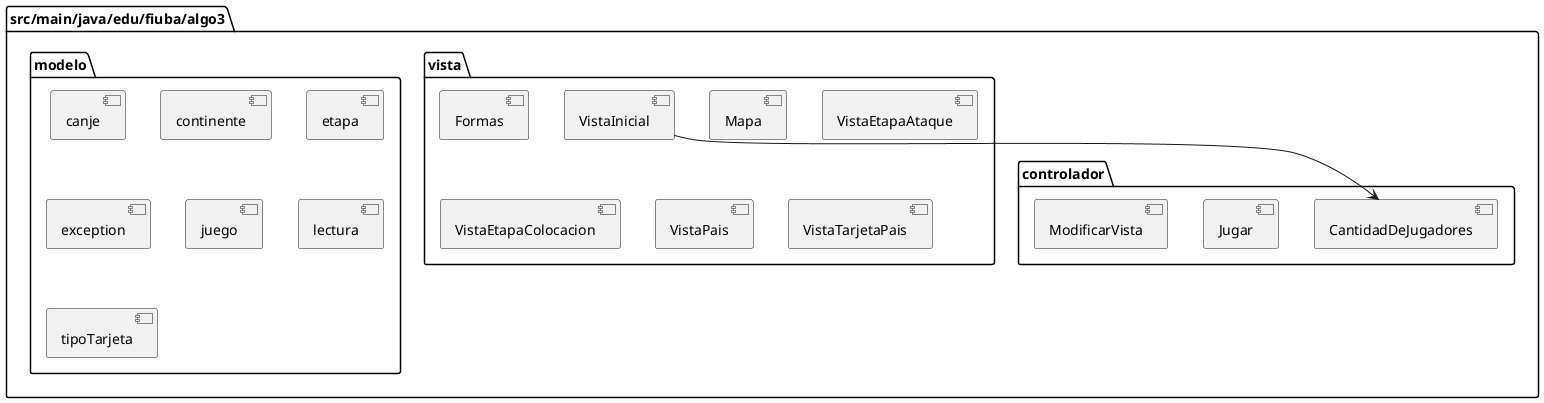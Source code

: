 @startuml DiagramaPaquete


package "src/main/java/edu/fiuba/algo3" as jv{
  package "vista" as vista {
    [Formas]
    [Mapa]
    [VistaEtapaAtaque]
    [VistaEtapaColocacion]
    [VistaInicial]
    [VistaPais]
    [VistaTarjetaPais]
  }
  package "controlador" as controlador {
    [CantidadDeJugadores]
    [Jugar]
    [ModificarVista]
  }
  package "modelo" as modelo {
    [canje]
    [continente]
    [etapa]
    [exception]
    [juego]
    [lectura]
    [tipoTarjeta]
  }
}

[VistaInicial] --> [CantidadDeJugadores]

/'
cloud {
  [Example 1]
}

/'
database "MySql" {
  folder "This is my folder" {
    [Folder 3]
  }
  frame "Foo" {
    [Frame 4]
  }
}


[Another Component] --> [Example 1]
[Example 1] --> [Folder 3]
[Folder 3] --> [Frame 4]
'/
@enduml